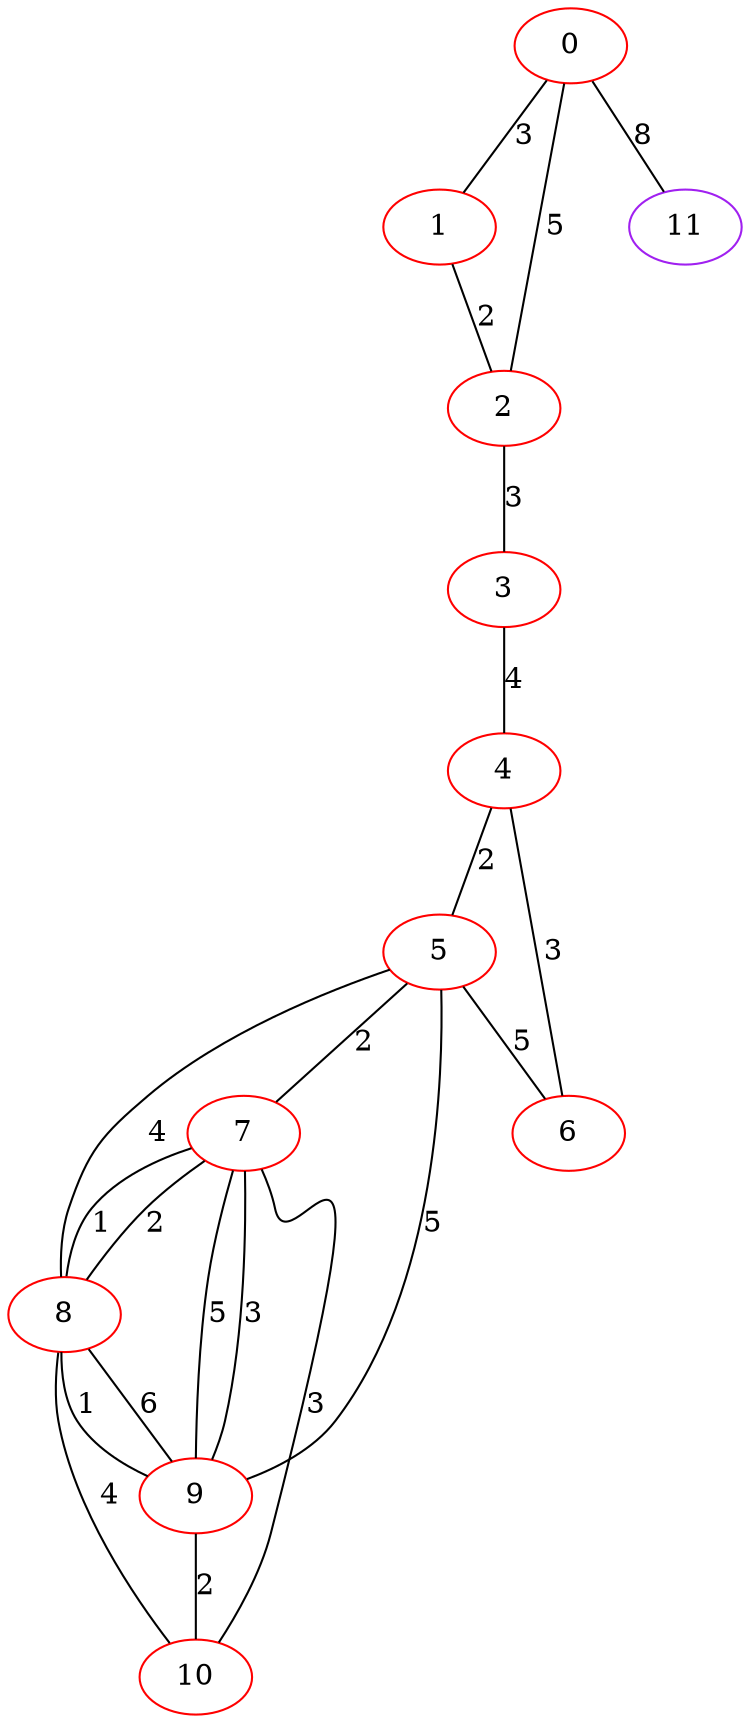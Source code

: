 graph "" {
0 [color=red, weight=1];
1 [color=red, weight=1];
2 [color=red, weight=1];
3 [color=red, weight=1];
4 [color=red, weight=1];
5 [color=red, weight=1];
6 [color=red, weight=1];
7 [color=red, weight=1];
8 [color=red, weight=1];
9 [color=red, weight=1];
10 [color=red, weight=1];
11 [color=purple, weight=4];
0 -- 1  [key=0, label=3];
0 -- 2  [key=0, label=5];
0 -- 11  [key=0, label=8];
1 -- 2  [key=0, label=2];
2 -- 3  [key=0, label=3];
3 -- 4  [key=0, label=4];
4 -- 5  [key=0, label=2];
4 -- 6  [key=0, label=3];
5 -- 8  [key=0, label=4];
5 -- 9  [key=0, label=5];
5 -- 6  [key=0, label=5];
5 -- 7  [key=0, label=2];
7 -- 8  [key=0, label=2];
7 -- 8  [key=1, label=1];
7 -- 9  [key=0, label=3];
7 -- 9  [key=1, label=5];
7 -- 10  [key=0, label=3];
8 -- 9  [key=0, label=1];
8 -- 9  [key=1, label=6];
8 -- 10  [key=0, label=4];
9 -- 10  [key=0, label=2];
}
